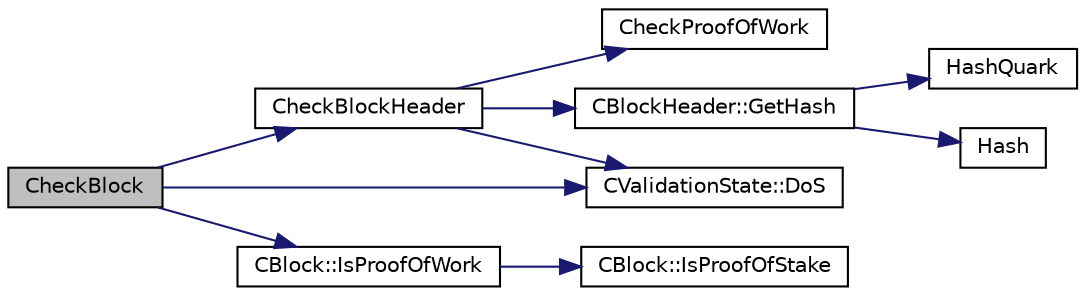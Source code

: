 digraph "CheckBlock"
{
  edge [fontname="Helvetica",fontsize="10",labelfontname="Helvetica",labelfontsize="10"];
  node [fontname="Helvetica",fontsize="10",shape=record];
  rankdir="LR";
  Node236 [label="CheckBlock",height=0.2,width=0.4,color="black", fillcolor="grey75", style="filled", fontcolor="black"];
  Node236 -> Node237 [color="midnightblue",fontsize="10",style="solid",fontname="Helvetica"];
  Node237 [label="CheckBlockHeader",height=0.2,width=0.4,color="black", fillcolor="white", style="filled",URL="$main_8cpp.html#a3726445ea54d47a7f740a4e8f508091a",tooltip="Context-independent validity checks. "];
  Node237 -> Node238 [color="midnightblue",fontsize="10",style="solid",fontname="Helvetica"];
  Node238 [label="CheckProofOfWork",height=0.2,width=0.4,color="black", fillcolor="white", style="filled",URL="$main_8h.html#a20a76dbc6ac5b8a6e0aaef85522b1069",tooltip="Check whether a block hash satisfies the proof-of-work requirement specified by nBits. "];
  Node237 -> Node239 [color="midnightblue",fontsize="10",style="solid",fontname="Helvetica"];
  Node239 [label="CBlockHeader::GetHash",height=0.2,width=0.4,color="black", fillcolor="white", style="filled",URL="$class_c_block_header.html#af0239f86a13f622a826e9eea66b2d7f3"];
  Node239 -> Node240 [color="midnightblue",fontsize="10",style="solid",fontname="Helvetica"];
  Node240 [label="HashQuark",height=0.2,width=0.4,color="black", fillcolor="white", style="filled",URL="$hash_8h.html#a6260894db49a10cb1e7c684172e8d5b2"];
  Node239 -> Node241 [color="midnightblue",fontsize="10",style="solid",fontname="Helvetica"];
  Node241 [label="Hash",height=0.2,width=0.4,color="black", fillcolor="white", style="filled",URL="$hash_8h.html#a12c5e981d7f5f2850027fd5e932eff61",tooltip="Compute the 256-bit hash of a std::string. "];
  Node237 -> Node242 [color="midnightblue",fontsize="10",style="solid",fontname="Helvetica"];
  Node242 [label="CValidationState::DoS",height=0.2,width=0.4,color="black", fillcolor="white", style="filled",URL="$class_c_validation_state.html#a3c6786d00da8d1c5df25b4c3876409e8"];
  Node236 -> Node243 [color="midnightblue",fontsize="10",style="solid",fontname="Helvetica"];
  Node243 [label="CBlock::IsProofOfWork",height=0.2,width=0.4,color="black", fillcolor="white", style="filled",URL="$class_c_block.html#ad3936367b1b6d5289bb60b42967156ea"];
  Node243 -> Node244 [color="midnightblue",fontsize="10",style="solid",fontname="Helvetica"];
  Node244 [label="CBlock::IsProofOfStake",height=0.2,width=0.4,color="black", fillcolor="white", style="filled",URL="$class_c_block.html#ab70bdac61ff8eca54fd29c835cb4f025"];
  Node236 -> Node242 [color="midnightblue",fontsize="10",style="solid",fontname="Helvetica"];
}
